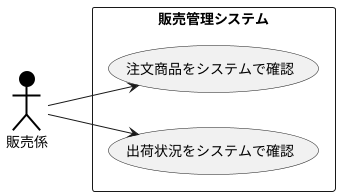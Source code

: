 @startuml 販売
left to right direction
actor 販売係 #000000;line:Black;line.bold;
rectangle 販売管理システム {
usecase 注文商品をシステムで確認
usecase 出荷状況をシステムで確認
}
販売係 --> 注文商品をシステムで確認
販売係 --> 出荷状況をシステムで確認
@enduml
